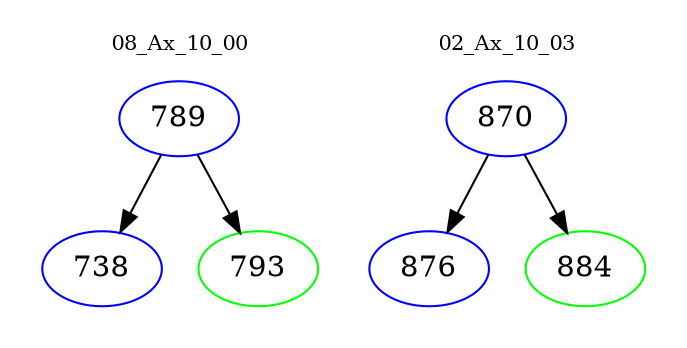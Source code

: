 digraph{
subgraph cluster_0 {
color = white
label = "08_Ax_10_00";
fontsize=10;
T0_789 [label="789", color="blue"]
T0_789 -> T0_738 [color="black"]
T0_738 [label="738", color="blue"]
T0_789 -> T0_793 [color="black"]
T0_793 [label="793", color="green"]
}
subgraph cluster_1 {
color = white
label = "02_Ax_10_03";
fontsize=10;
T1_870 [label="870", color="blue"]
T1_870 -> T1_876 [color="black"]
T1_876 [label="876", color="blue"]
T1_870 -> T1_884 [color="black"]
T1_884 [label="884", color="green"]
}
}
